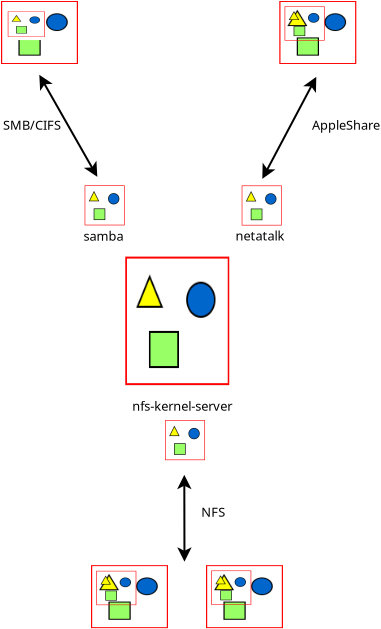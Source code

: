 <?xml version="1.0" encoding="UTF-8"?>
<dia:diagram xmlns:dia="http://www.lysator.liu.se/~alla/dia/">
  <dia:layer name="Arrière-plan" visible="true" active="true">
    <dia:object type="Standard - Line" version="0" id="O0">
      <dia:attribute name="obj_pos">
        <dia:point val="16.2,26.9"/>
      </dia:attribute>
      <dia:attribute name="obj_bb">
        <dia:rectangle val="15.839,26.85;16.568,31.291"/>
      </dia:attribute>
      <dia:attribute name="conn_endpoints">
        <dia:point val="16.2,26.9"/>
        <dia:point val="16.208,31.241"/>
      </dia:attribute>
      <dia:attribute name="numcp">
        <dia:int val="1"/>
      </dia:attribute>
      <dia:attribute name="start_arrow">
        <dia:enum val="22"/>
      </dia:attribute>
      <dia:attribute name="start_arrow_length">
        <dia:real val="0.5"/>
      </dia:attribute>
      <dia:attribute name="start_arrow_width">
        <dia:real val="0.5"/>
      </dia:attribute>
      <dia:attribute name="end_arrow">
        <dia:enum val="22"/>
      </dia:attribute>
      <dia:attribute name="end_arrow_length">
        <dia:real val="0.5"/>
      </dia:attribute>
      <dia:attribute name="end_arrow_width">
        <dia:real val="0.5"/>
      </dia:attribute>
    </dia:object>
    <dia:object type="Standard - Text" version="1" id="O1">
      <dia:attribute name="obj_pos">
        <dia:point val="17.05,29"/>
      </dia:attribute>
      <dia:attribute name="obj_bb">
        <dia:rectangle val="17.05,28.405;18.295,29.15"/>
      </dia:attribute>
      <dia:attribute name="text">
        <dia:composite type="text">
          <dia:attribute name="string">
            <dia:string>#NFS#</dia:string>
          </dia:attribute>
          <dia:attribute name="font">
            <dia:font family="M+ 1c" style="0" name="Courier"/>
          </dia:attribute>
          <dia:attribute name="height">
            <dia:real val="0.8"/>
          </dia:attribute>
          <dia:attribute name="pos">
            <dia:point val="17.05,29"/>
          </dia:attribute>
          <dia:attribute name="color">
            <dia:color val="#000000"/>
          </dia:attribute>
          <dia:attribute name="alignment">
            <dia:enum val="0"/>
          </dia:attribute>
        </dia:composite>
      </dia:attribute>
      <dia:attribute name="valign">
        <dia:enum val="3"/>
      </dia:attribute>
    </dia:object>
    <dia:object type="Standard - Text" version="1" id="O2">
      <dia:attribute name="obj_pos">
        <dia:point val="7.135,9.64"/>
      </dia:attribute>
      <dia:attribute name="obj_bb">
        <dia:rectangle val="7.135,9.045;10.152,9.79"/>
      </dia:attribute>
      <dia:attribute name="text">
        <dia:composite type="text">
          <dia:attribute name="string">
            <dia:string>#SMB/CIFS#</dia:string>
          </dia:attribute>
          <dia:attribute name="font">
            <dia:font family="M+ 1c" style="0" name="Courier"/>
          </dia:attribute>
          <dia:attribute name="height">
            <dia:real val="0.8"/>
          </dia:attribute>
          <dia:attribute name="pos">
            <dia:point val="7.135,9.64"/>
          </dia:attribute>
          <dia:attribute name="color">
            <dia:color val="#000000"/>
          </dia:attribute>
          <dia:attribute name="alignment">
            <dia:enum val="0"/>
          </dia:attribute>
        </dia:composite>
      </dia:attribute>
      <dia:attribute name="valign">
        <dia:enum val="3"/>
      </dia:attribute>
    </dia:object>
    <dia:object type="Standard - Text" version="1" id="O3">
      <dia:attribute name="obj_pos">
        <dia:point val="22.585,9.64"/>
      </dia:attribute>
      <dia:attribute name="obj_bb">
        <dia:rectangle val="22.585,9.045;26.258,9.79"/>
      </dia:attribute>
      <dia:attribute name="text">
        <dia:composite type="text">
          <dia:attribute name="string">
            <dia:string>#AppleShare#</dia:string>
          </dia:attribute>
          <dia:attribute name="font">
            <dia:font family="M+ 1c" style="0" name="Courier"/>
          </dia:attribute>
          <dia:attribute name="height">
            <dia:real val="0.8"/>
          </dia:attribute>
          <dia:attribute name="pos">
            <dia:point val="22.585,9.64"/>
          </dia:attribute>
          <dia:attribute name="color">
            <dia:color val="#000000"/>
          </dia:attribute>
          <dia:attribute name="alignment">
            <dia:enum val="0"/>
          </dia:attribute>
        </dia:composite>
      </dia:attribute>
      <dia:attribute name="valign">
        <dia:enum val="3"/>
      </dia:attribute>
    </dia:object>
    <dia:object type="Standard - Line" version="0" id="O4">
      <dia:attribute name="obj_pos">
        <dia:point val="8.95,6.9"/>
      </dia:attribute>
      <dia:attribute name="obj_bb">
        <dia:rectangle val="8.882,6.832;11.918,12.068"/>
      </dia:attribute>
      <dia:attribute name="conn_endpoints">
        <dia:point val="8.95,6.9"/>
        <dia:point val="11.85,12"/>
      </dia:attribute>
      <dia:attribute name="numcp">
        <dia:int val="1"/>
      </dia:attribute>
      <dia:attribute name="start_arrow">
        <dia:enum val="22"/>
      </dia:attribute>
      <dia:attribute name="start_arrow_length">
        <dia:real val="0.5"/>
      </dia:attribute>
      <dia:attribute name="start_arrow_width">
        <dia:real val="0.5"/>
      </dia:attribute>
      <dia:attribute name="end_arrow">
        <dia:enum val="22"/>
      </dia:attribute>
      <dia:attribute name="end_arrow_length">
        <dia:real val="0.5"/>
      </dia:attribute>
      <dia:attribute name="end_arrow_width">
        <dia:real val="0.5"/>
      </dia:attribute>
    </dia:object>
    <dia:object type="Standard - Line" version="0" id="O5">
      <dia:attribute name="obj_pos">
        <dia:point val="22.8,7"/>
      </dia:attribute>
      <dia:attribute name="obj_bb">
        <dia:rectangle val="20.032,6.932;22.868,12.168"/>
      </dia:attribute>
      <dia:attribute name="conn_endpoints">
        <dia:point val="22.8,7"/>
        <dia:point val="20.1,12.1"/>
      </dia:attribute>
      <dia:attribute name="numcp">
        <dia:int val="1"/>
      </dia:attribute>
      <dia:attribute name="start_arrow">
        <dia:enum val="22"/>
      </dia:attribute>
      <dia:attribute name="start_arrow_length">
        <dia:real val="0.5"/>
      </dia:attribute>
      <dia:attribute name="start_arrow_width">
        <dia:real val="0.5"/>
      </dia:attribute>
      <dia:attribute name="end_arrow">
        <dia:enum val="22"/>
      </dia:attribute>
      <dia:attribute name="end_arrow_length">
        <dia:real val="0.5"/>
      </dia:attribute>
      <dia:attribute name="end_arrow_width">
        <dia:real val="0.5"/>
      </dia:attribute>
    </dia:object>
    <dia:group>
      <dia:object type="Standard - Image" version="0" id="O6">
        <dia:attribute name="obj_pos">
          <dia:point val="15.236,24.165"/>
        </dia:attribute>
        <dia:attribute name="obj_bb">
          <dia:rectangle val="15.186,24.115;17.286,26.215"/>
        </dia:attribute>
        <dia:attribute name="elem_corner">
          <dia:point val="15.236,24.165"/>
        </dia:attribute>
        <dia:attribute name="elem_width">
          <dia:real val="2"/>
        </dia:attribute>
        <dia:attribute name="elem_height">
          <dia:real val="2"/>
        </dia:attribute>
        <dia:attribute name="draw_border">
          <dia:boolean val="false"/>
        </dia:attribute>
        <dia:attribute name="keep_aspect">
          <dia:boolean val="true"/>
        </dia:attribute>
        <dia:attribute name="file">
          <dia:string>#../../en-US/images/gnome-mime-application-x-deb.png#</dia:string>
        </dia:attribute>
      </dia:object>
      <dia:object type="Standard - Text" version="1" id="O7">
        <dia:attribute name="obj_pos">
          <dia:point val="13.6,23.7"/>
        </dia:attribute>
        <dia:attribute name="obj_bb">
          <dia:rectangle val="13.6,23.105;19.023,23.85"/>
        </dia:attribute>
        <dia:attribute name="text">
          <dia:composite type="text">
            <dia:attribute name="string">
              <dia:string>#nfs-kernel-server#</dia:string>
            </dia:attribute>
            <dia:attribute name="font">
              <dia:font family="M+ 1c" style="0" name="Courier"/>
            </dia:attribute>
            <dia:attribute name="height">
              <dia:real val="0.8"/>
            </dia:attribute>
            <dia:attribute name="pos">
              <dia:point val="13.6,23.7"/>
            </dia:attribute>
            <dia:attribute name="color">
              <dia:color val="#000000"/>
            </dia:attribute>
            <dia:attribute name="alignment">
              <dia:enum val="0"/>
            </dia:attribute>
          </dia:composite>
        </dia:attribute>
        <dia:attribute name="valign">
          <dia:enum val="3"/>
        </dia:attribute>
      </dia:object>
    </dia:group>
    <dia:group>
      <dia:object type="Standard - Image" version="0" id="O8">
        <dia:attribute name="obj_pos">
          <dia:point val="11.217,12.425"/>
        </dia:attribute>
        <dia:attribute name="obj_bb">
          <dia:rectangle val="11.168,12.375;13.268,14.475"/>
        </dia:attribute>
        <dia:attribute name="elem_corner">
          <dia:point val="11.217,12.425"/>
        </dia:attribute>
        <dia:attribute name="elem_width">
          <dia:real val="2"/>
        </dia:attribute>
        <dia:attribute name="elem_height">
          <dia:real val="2"/>
        </dia:attribute>
        <dia:attribute name="draw_border">
          <dia:boolean val="false"/>
        </dia:attribute>
        <dia:attribute name="keep_aspect">
          <dia:boolean val="true"/>
        </dia:attribute>
        <dia:attribute name="file">
          <dia:string>#../../en-US/images/gnome-mime-application-x-deb.png#</dia:string>
        </dia:attribute>
      </dia:object>
      <dia:object type="Standard - Text" version="1" id="O9">
        <dia:attribute name="obj_pos">
          <dia:point val="11.157,15.19"/>
        </dia:attribute>
        <dia:attribute name="obj_bb">
          <dia:rectangle val="11.157,14.595;13.304,15.34"/>
        </dia:attribute>
        <dia:attribute name="text">
          <dia:composite type="text">
            <dia:attribute name="string">
              <dia:string>#samba#</dia:string>
            </dia:attribute>
            <dia:attribute name="font">
              <dia:font family="M+ 1c" style="0" name="Courier"/>
            </dia:attribute>
            <dia:attribute name="height">
              <dia:real val="0.8"/>
            </dia:attribute>
            <dia:attribute name="pos">
              <dia:point val="11.157,15.19"/>
            </dia:attribute>
            <dia:attribute name="color">
              <dia:color val="#000000"/>
            </dia:attribute>
            <dia:attribute name="alignment">
              <dia:enum val="0"/>
            </dia:attribute>
          </dia:composite>
        </dia:attribute>
        <dia:attribute name="valign">
          <dia:enum val="3"/>
        </dia:attribute>
      </dia:object>
    </dia:group>
    <dia:group>
      <dia:object type="Standard - Image" version="0" id="O10">
        <dia:attribute name="obj_pos">
          <dia:point val="19.071,12.432"/>
        </dia:attribute>
        <dia:attribute name="obj_bb">
          <dia:rectangle val="19.021,12.383;21.121,14.482"/>
        </dia:attribute>
        <dia:attribute name="elem_corner">
          <dia:point val="19.071,12.432"/>
        </dia:attribute>
        <dia:attribute name="elem_width">
          <dia:real val="2"/>
        </dia:attribute>
        <dia:attribute name="elem_height">
          <dia:real val="2"/>
        </dia:attribute>
        <dia:attribute name="draw_border">
          <dia:boolean val="false"/>
        </dia:attribute>
        <dia:attribute name="keep_aspect">
          <dia:boolean val="true"/>
        </dia:attribute>
        <dia:attribute name="file">
          <dia:string>#../../en-US/images/gnome-mime-application-x-deb.png#</dia:string>
        </dia:attribute>
      </dia:object>
      <dia:object type="Standard - Text" version="1" id="O11">
        <dia:attribute name="obj_pos">
          <dia:point val="18.76,15.182"/>
        </dia:attribute>
        <dia:attribute name="obj_bb">
          <dia:rectangle val="18.76,14.588;21.392,15.332"/>
        </dia:attribute>
        <dia:attribute name="text">
          <dia:composite type="text">
            <dia:attribute name="string">
              <dia:string>#netatalk#</dia:string>
            </dia:attribute>
            <dia:attribute name="font">
              <dia:font family="M+ 1c" style="0" name="Courier"/>
            </dia:attribute>
            <dia:attribute name="height">
              <dia:real val="0.8"/>
            </dia:attribute>
            <dia:attribute name="pos">
              <dia:point val="18.76,15.182"/>
            </dia:attribute>
            <dia:attribute name="color">
              <dia:color val="#000000"/>
            </dia:attribute>
            <dia:attribute name="alignment">
              <dia:enum val="0"/>
            </dia:attribute>
          </dia:composite>
        </dia:attribute>
        <dia:attribute name="valign">
          <dia:enum val="3"/>
        </dia:attribute>
      </dia:object>
    </dia:group>
    <dia:object type="Standard - Image" version="0" id="O12">
      <dia:attribute name="obj_pos">
        <dia:point val="13.25,15.988"/>
      </dia:attribute>
      <dia:attribute name="obj_bb">
        <dia:rectangle val="13.2,15.938;18.5,22.465"/>
      </dia:attribute>
      <dia:attribute name="elem_corner">
        <dia:point val="13.25,15.988"/>
      </dia:attribute>
      <dia:attribute name="elem_width">
        <dia:real val="5.2"/>
      </dia:attribute>
      <dia:attribute name="elem_height">
        <dia:real val="6.427"/>
      </dia:attribute>
      <dia:attribute name="draw_border">
        <dia:boolean val="false"/>
      </dia:attribute>
      <dia:attribute name="keep_aspect">
        <dia:boolean val="true"/>
      </dia:attribute>
      <dia:attribute name="file">
        <dia:string>#../../en-US/images/openlogo-nd.png#</dia:string>
      </dia:attribute>
    </dia:object>
    <dia:group>
      <dia:object type="Standard - Image" version="0" id="O13">
        <dia:attribute name="obj_pos">
          <dia:point val="20.95,3.208"/>
        </dia:attribute>
        <dia:attribute name="obj_bb">
          <dia:rectangle val="20.9,3.158;24.85,6.407"/>
        </dia:attribute>
        <dia:attribute name="elem_corner">
          <dia:point val="20.95,3.208"/>
        </dia:attribute>
        <dia:attribute name="elem_width">
          <dia:real val="3.85"/>
        </dia:attribute>
        <dia:attribute name="elem_height">
          <dia:real val="3.15"/>
        </dia:attribute>
        <dia:attribute name="draw_border">
          <dia:boolean val="false"/>
        </dia:attribute>
        <dia:attribute name="keep_aspect">
          <dia:boolean val="true"/>
        </dia:attribute>
        <dia:attribute name="file">
          <dia:string>#../../en-US/images/bsdcpu.xpm#</dia:string>
        </dia:attribute>
      </dia:object>
      <dia:object type="Standard - Image" version="0" id="O14">
        <dia:attribute name="obj_pos">
          <dia:point val="21.215,3.475"/>
        </dia:attribute>
        <dia:attribute name="obj_bb">
          <dia:rectangle val="21.165,3.425;23.265,5.239"/>
        </dia:attribute>
        <dia:attribute name="elem_corner">
          <dia:point val="21.215,3.475"/>
        </dia:attribute>
        <dia:attribute name="elem_width">
          <dia:real val="2"/>
        </dia:attribute>
        <dia:attribute name="elem_height">
          <dia:real val="1.714"/>
        </dia:attribute>
        <dia:attribute name="draw_border">
          <dia:boolean val="false"/>
        </dia:attribute>
        <dia:attribute name="keep_aspect">
          <dia:boolean val="true"/>
        </dia:attribute>
        <dia:attribute name="file">
          <dia:string>#../../en-US/images/apple.xpm#</dia:string>
        </dia:attribute>
      </dia:object>
    </dia:group>
    <dia:group>
      <dia:group>
        <dia:object type="Standard - Image" version="0" id="O15">
          <dia:attribute name="obj_pos">
            <dia:point val="11.535,31.415"/>
          </dia:attribute>
          <dia:attribute name="obj_bb">
            <dia:rectangle val="11.485,31.365;15.435,34.615"/>
          </dia:attribute>
          <dia:attribute name="elem_corner">
            <dia:point val="11.535,31.415"/>
          </dia:attribute>
          <dia:attribute name="elem_width">
            <dia:real val="3.85"/>
          </dia:attribute>
          <dia:attribute name="elem_height">
            <dia:real val="3.15"/>
          </dia:attribute>
          <dia:attribute name="draw_border">
            <dia:boolean val="false"/>
          </dia:attribute>
          <dia:attribute name="keep_aspect">
            <dia:boolean val="true"/>
          </dia:attribute>
          <dia:attribute name="file">
            <dia:string>#../../en-US/images/bsdcpu.xpm#</dia:string>
          </dia:attribute>
        </dia:object>
        <dia:object type="Standard - Image" version="0" id="O16">
          <dia:attribute name="obj_pos">
            <dia:point val="11.8,31.7"/>
          </dia:attribute>
          <dia:attribute name="obj_bb">
            <dia:rectangle val="11.75,31.65;13.85,33.464"/>
          </dia:attribute>
          <dia:attribute name="elem_corner">
            <dia:point val="11.8,31.7"/>
          </dia:attribute>
          <dia:attribute name="elem_width">
            <dia:real val="2"/>
          </dia:attribute>
          <dia:attribute name="elem_height">
            <dia:real val="1.714"/>
          </dia:attribute>
          <dia:attribute name="draw_border">
            <dia:boolean val="false"/>
          </dia:attribute>
          <dia:attribute name="keep_aspect">
            <dia:boolean val="true"/>
          </dia:attribute>
          <dia:attribute name="file">
            <dia:string>#../../en-US/images/redhat.xpm#</dia:string>
          </dia:attribute>
        </dia:object>
      </dia:group>
      <dia:group>
        <dia:object type="Standard - Image" version="0" id="O17">
          <dia:attribute name="obj_pos">
            <dia:point val="17.285,31.415"/>
          </dia:attribute>
          <dia:attribute name="obj_bb">
            <dia:rectangle val="17.235,31.365;21.185,34.615"/>
          </dia:attribute>
          <dia:attribute name="elem_corner">
            <dia:point val="17.285,31.415"/>
          </dia:attribute>
          <dia:attribute name="elem_width">
            <dia:real val="3.85"/>
          </dia:attribute>
          <dia:attribute name="elem_height">
            <dia:real val="3.15"/>
          </dia:attribute>
          <dia:attribute name="draw_border">
            <dia:boolean val="false"/>
          </dia:attribute>
          <dia:attribute name="keep_aspect">
            <dia:boolean val="true"/>
          </dia:attribute>
          <dia:attribute name="file">
            <dia:string>#../../en-US/images/bsdcpu.xpm#</dia:string>
          </dia:attribute>
        </dia:object>
        <dia:object type="Standard - Image" version="0" id="O18">
          <dia:attribute name="obj_pos">
            <dia:point val="17.547,31.685"/>
          </dia:attribute>
          <dia:attribute name="obj_bb">
            <dia:rectangle val="17.497,31.635;19.597,33.45"/>
          </dia:attribute>
          <dia:attribute name="elem_corner">
            <dia:point val="17.547,31.685"/>
          </dia:attribute>
          <dia:attribute name="elem_width">
            <dia:real val="2"/>
          </dia:attribute>
          <dia:attribute name="elem_height">
            <dia:real val="1.714"/>
          </dia:attribute>
          <dia:attribute name="draw_border">
            <dia:boolean val="false"/>
          </dia:attribute>
          <dia:attribute name="keep_aspect">
            <dia:boolean val="true"/>
          </dia:attribute>
          <dia:attribute name="file">
            <dia:string>#../../en-US/images/next.xpm#</dia:string>
          </dia:attribute>
        </dia:object>
      </dia:group>
    </dia:group>
    <dia:group>
      <dia:object type="Standard - Image" version="0" id="O19">
        <dia:attribute name="obj_pos">
          <dia:point val="7.035,3.208"/>
        </dia:attribute>
        <dia:attribute name="obj_bb">
          <dia:rectangle val="6.985,3.158;10.935,6.407"/>
        </dia:attribute>
        <dia:attribute name="elem_corner">
          <dia:point val="7.035,3.208"/>
        </dia:attribute>
        <dia:attribute name="elem_width">
          <dia:real val="3.85"/>
        </dia:attribute>
        <dia:attribute name="elem_height">
          <dia:real val="3.15"/>
        </dia:attribute>
        <dia:attribute name="draw_border">
          <dia:boolean val="false"/>
        </dia:attribute>
        <dia:attribute name="keep_aspect">
          <dia:boolean val="true"/>
        </dia:attribute>
        <dia:attribute name="file">
          <dia:string>#../../en-US/images/bsdcpu.xpm#</dia:string>
        </dia:attribute>
      </dia:object>
      <dia:object type="Standard - Box" version="0" id="O20">
        <dia:attribute name="obj_pos">
          <dia:point val="7.36,3.511"/>
        </dia:attribute>
        <dia:attribute name="obj_bb">
          <dia:rectangle val="7.31,3.461;9.279,5.161"/>
        </dia:attribute>
        <dia:attribute name="elem_corner">
          <dia:point val="7.36,3.511"/>
        </dia:attribute>
        <dia:attribute name="elem_width">
          <dia:real val="1.869"/>
        </dia:attribute>
        <dia:attribute name="elem_height">
          <dia:real val="1.6"/>
        </dia:attribute>
        <dia:attribute name="border_color">
          <dia:color val="#ffffff"/>
        </dia:attribute>
        <dia:attribute name="show_background">
          <dia:boolean val="true"/>
        </dia:attribute>
      </dia:object>
      <dia:object type="Standard - Image" version="0" id="O21">
        <dia:attribute name="obj_pos">
          <dia:point val="7.374,3.733"/>
        </dia:attribute>
        <dia:attribute name="obj_bb">
          <dia:rectangle val="7.324,3.683;9.279,5.05"/>
        </dia:attribute>
        <dia:attribute name="elem_corner">
          <dia:point val="7.374,3.733"/>
        </dia:attribute>
        <dia:attribute name="elem_width">
          <dia:real val="1.855"/>
        </dia:attribute>
        <dia:attribute name="elem_height">
          <dia:real val="1.267"/>
        </dia:attribute>
        <dia:attribute name="draw_border">
          <dia:boolean val="false"/>
        </dia:attribute>
        <dia:attribute name="keep_aspect">
          <dia:boolean val="true"/>
        </dia:attribute>
        <dia:attribute name="file">
          <dia:string>#../../en-US/images/microsoft-windows-logo-2.gif#</dia:string>
        </dia:attribute>
      </dia:object>
    </dia:group>
  </dia:layer>
</dia:diagram>
